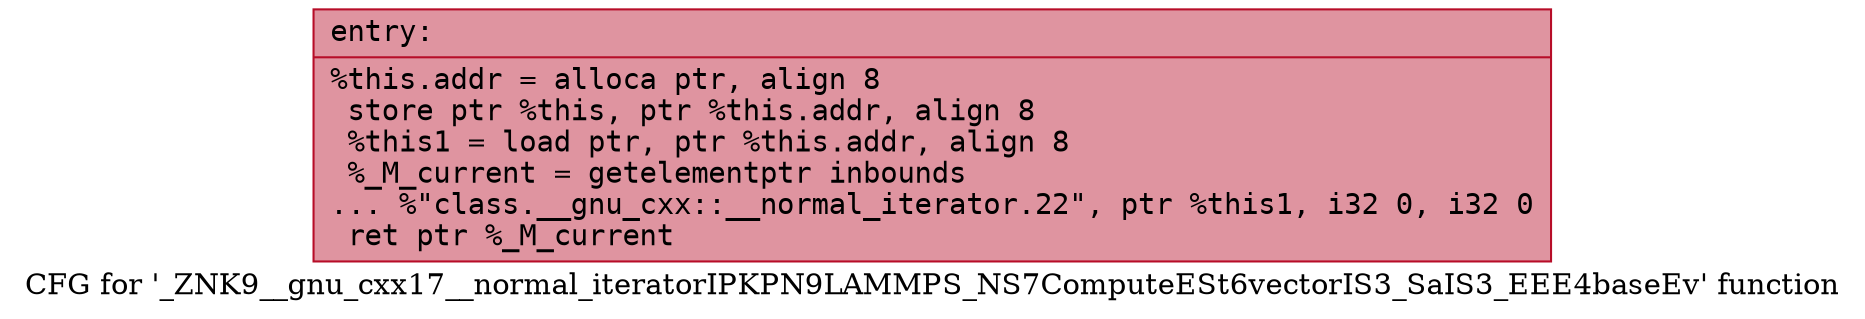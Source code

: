 digraph "CFG for '_ZNK9__gnu_cxx17__normal_iteratorIPKPN9LAMMPS_NS7ComputeESt6vectorIS3_SaIS3_EEE4baseEv' function" {
	label="CFG for '_ZNK9__gnu_cxx17__normal_iteratorIPKPN9LAMMPS_NS7ComputeESt6vectorIS3_SaIS3_EEE4baseEv' function";

	Node0x55ee27254980 [shape=record,color="#b70d28ff", style=filled, fillcolor="#b70d2870" fontname="Courier",label="{entry:\l|  %this.addr = alloca ptr, align 8\l  store ptr %this, ptr %this.addr, align 8\l  %this1 = load ptr, ptr %this.addr, align 8\l  %_M_current = getelementptr inbounds\l... %\"class.__gnu_cxx::__normal_iterator.22\", ptr %this1, i32 0, i32 0\l  ret ptr %_M_current\l}"];
}
